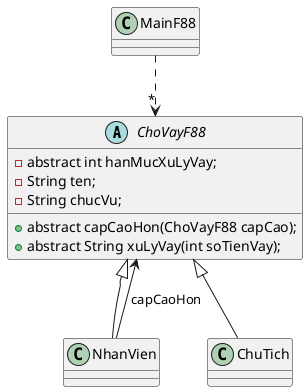 @startuml
'https://plantuml.com/sequence-diagram

abstract class ChoVayF88{
    - abstract int hanMucXuLyVay;
    - String ten;
    - String chucVu;
    + abstract capCaoHon(ChoVayF88 capCao);
    + abstract String xuLyVay(int soTienVay);
}

ChoVayF88 <|-- NhanVien
ChoVayF88 <|-- ChuTich
NhanVien --> ChoVayF88:capCaoHon
MainF88 ..>"*" ChoVayF88
@enduml